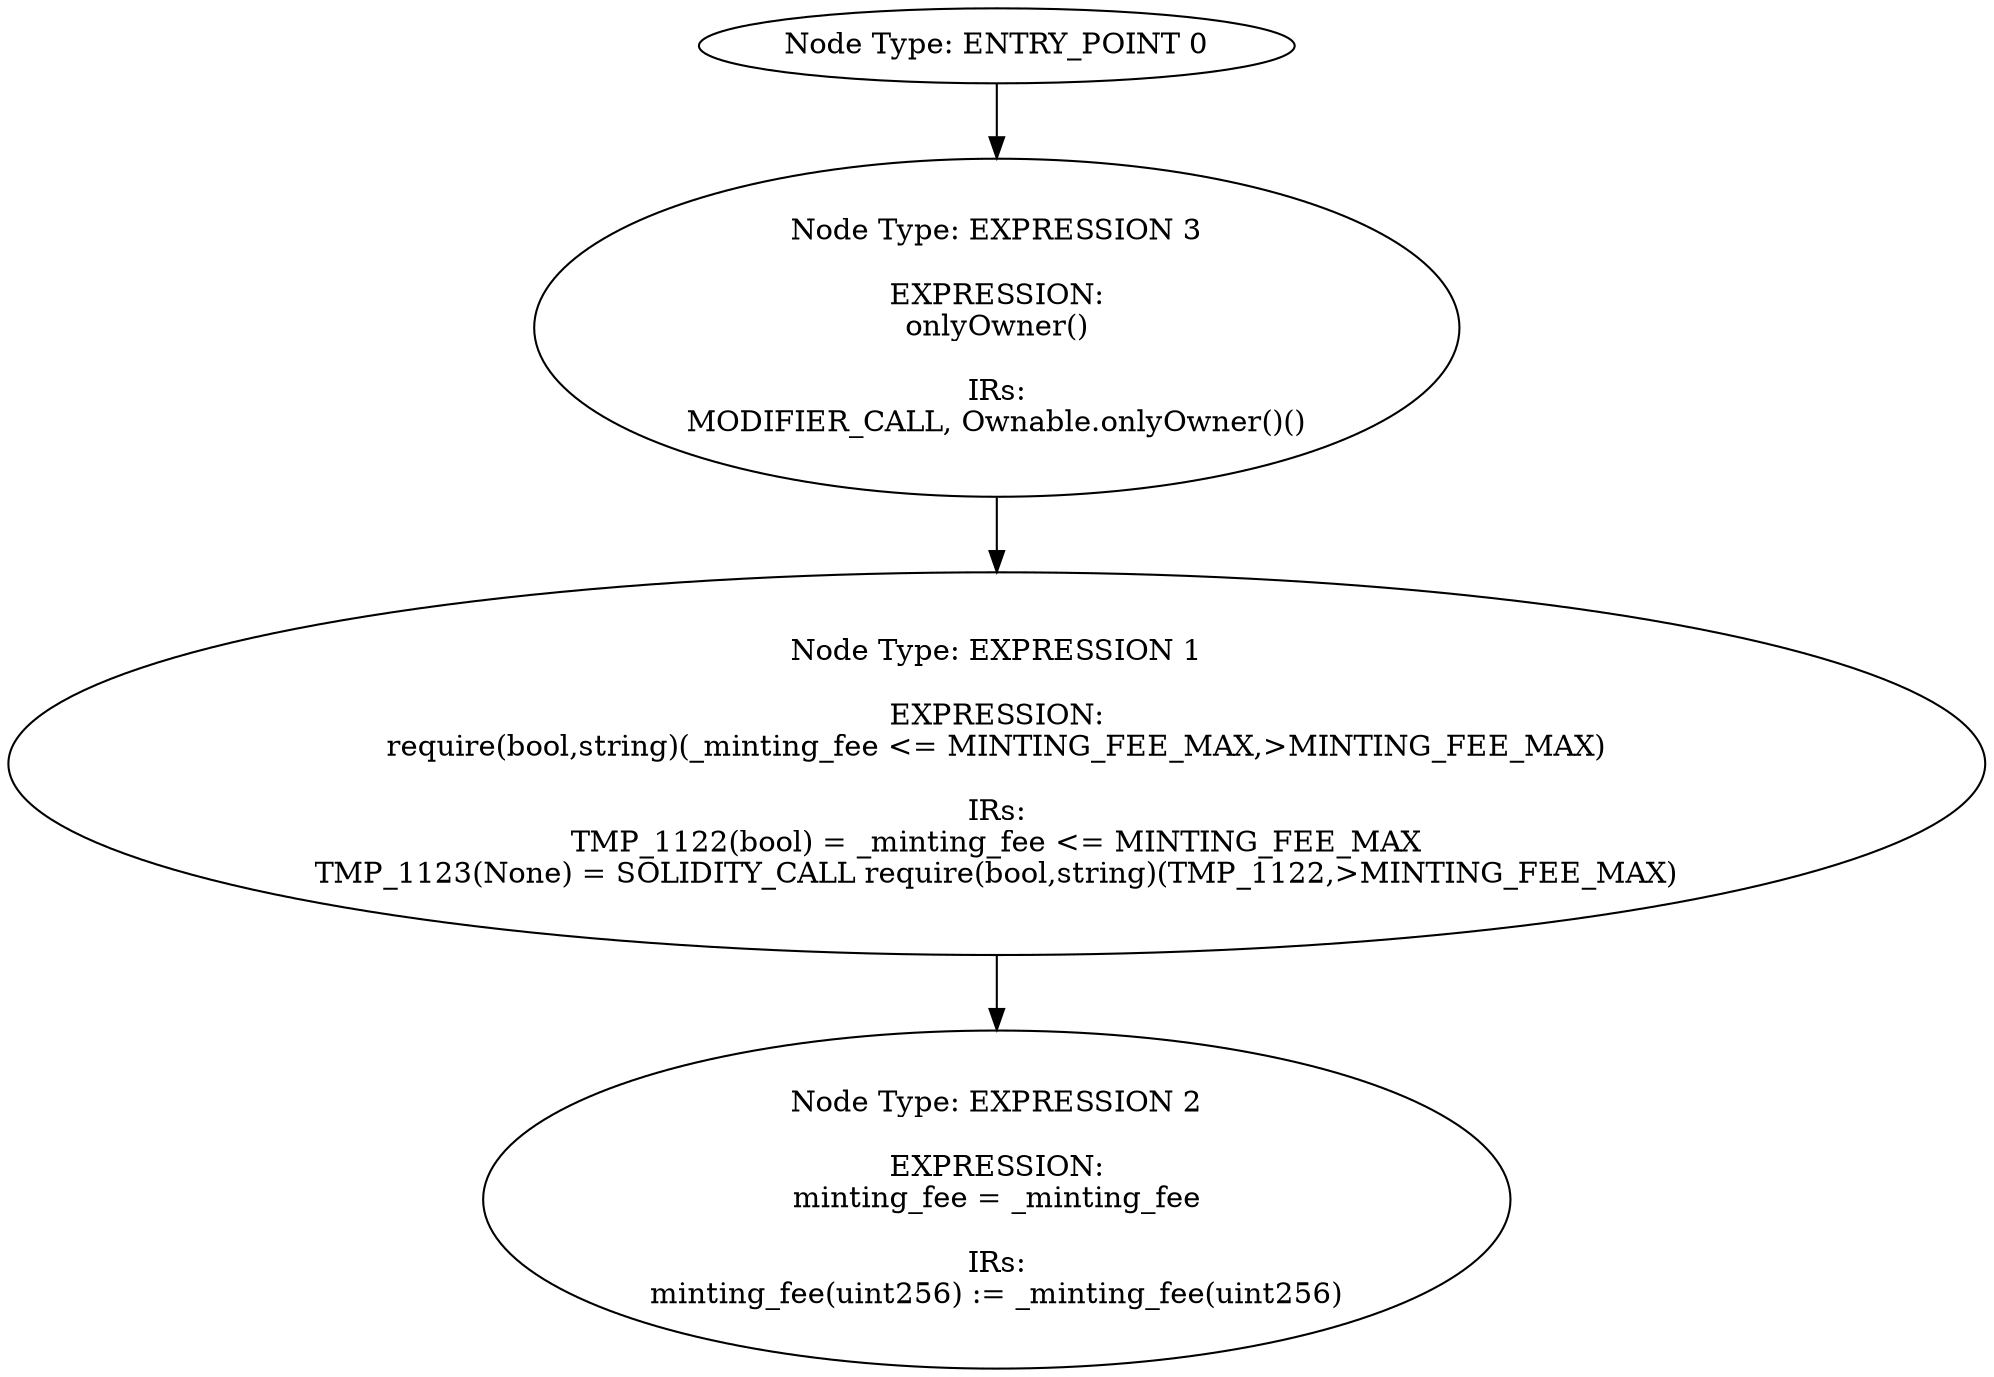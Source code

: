 digraph{
0[label="Node Type: ENTRY_POINT 0
"];
0->3;
1[label="Node Type: EXPRESSION 1

EXPRESSION:
require(bool,string)(_minting_fee <= MINTING_FEE_MAX,>MINTING_FEE_MAX)

IRs:
TMP_1122(bool) = _minting_fee <= MINTING_FEE_MAX
TMP_1123(None) = SOLIDITY_CALL require(bool,string)(TMP_1122,>MINTING_FEE_MAX)"];
1->2;
2[label="Node Type: EXPRESSION 2

EXPRESSION:
minting_fee = _minting_fee

IRs:
minting_fee(uint256) := _minting_fee(uint256)"];
3[label="Node Type: EXPRESSION 3

EXPRESSION:
onlyOwner()

IRs:
MODIFIER_CALL, Ownable.onlyOwner()()"];
3->1;
}
